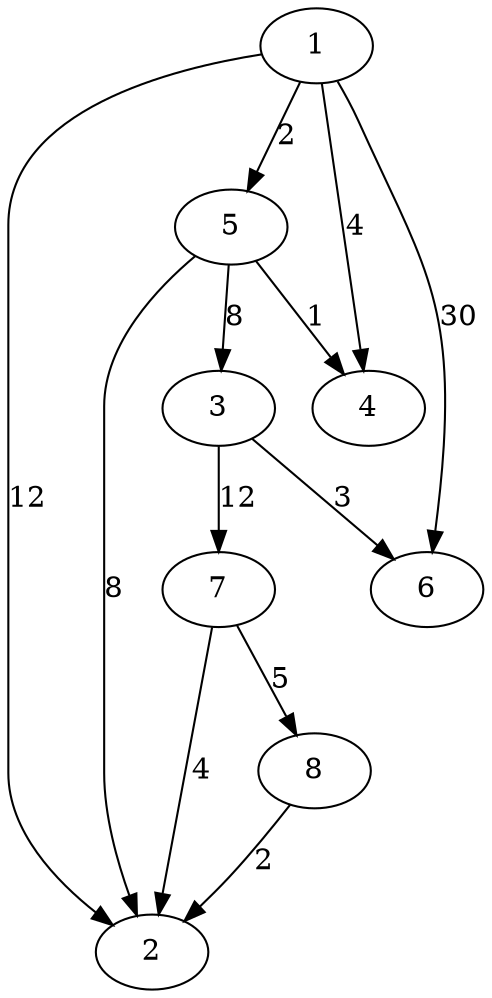 digraph{
1 -> 2 [label=12]
1 -> 5 [label=2]
1 -> 4 [label=4]
1 -> 6 [label=30]
3 -> 6 [label=3]
3 -> 7 [label=12]
5 -> 2 [label=8]
5 -> 3 [label=8]
5 -> 4 [label=1]
7 -> 2 [label=4]
7 -> 8 [label=5]
8 -> 2 [label=2]
}
